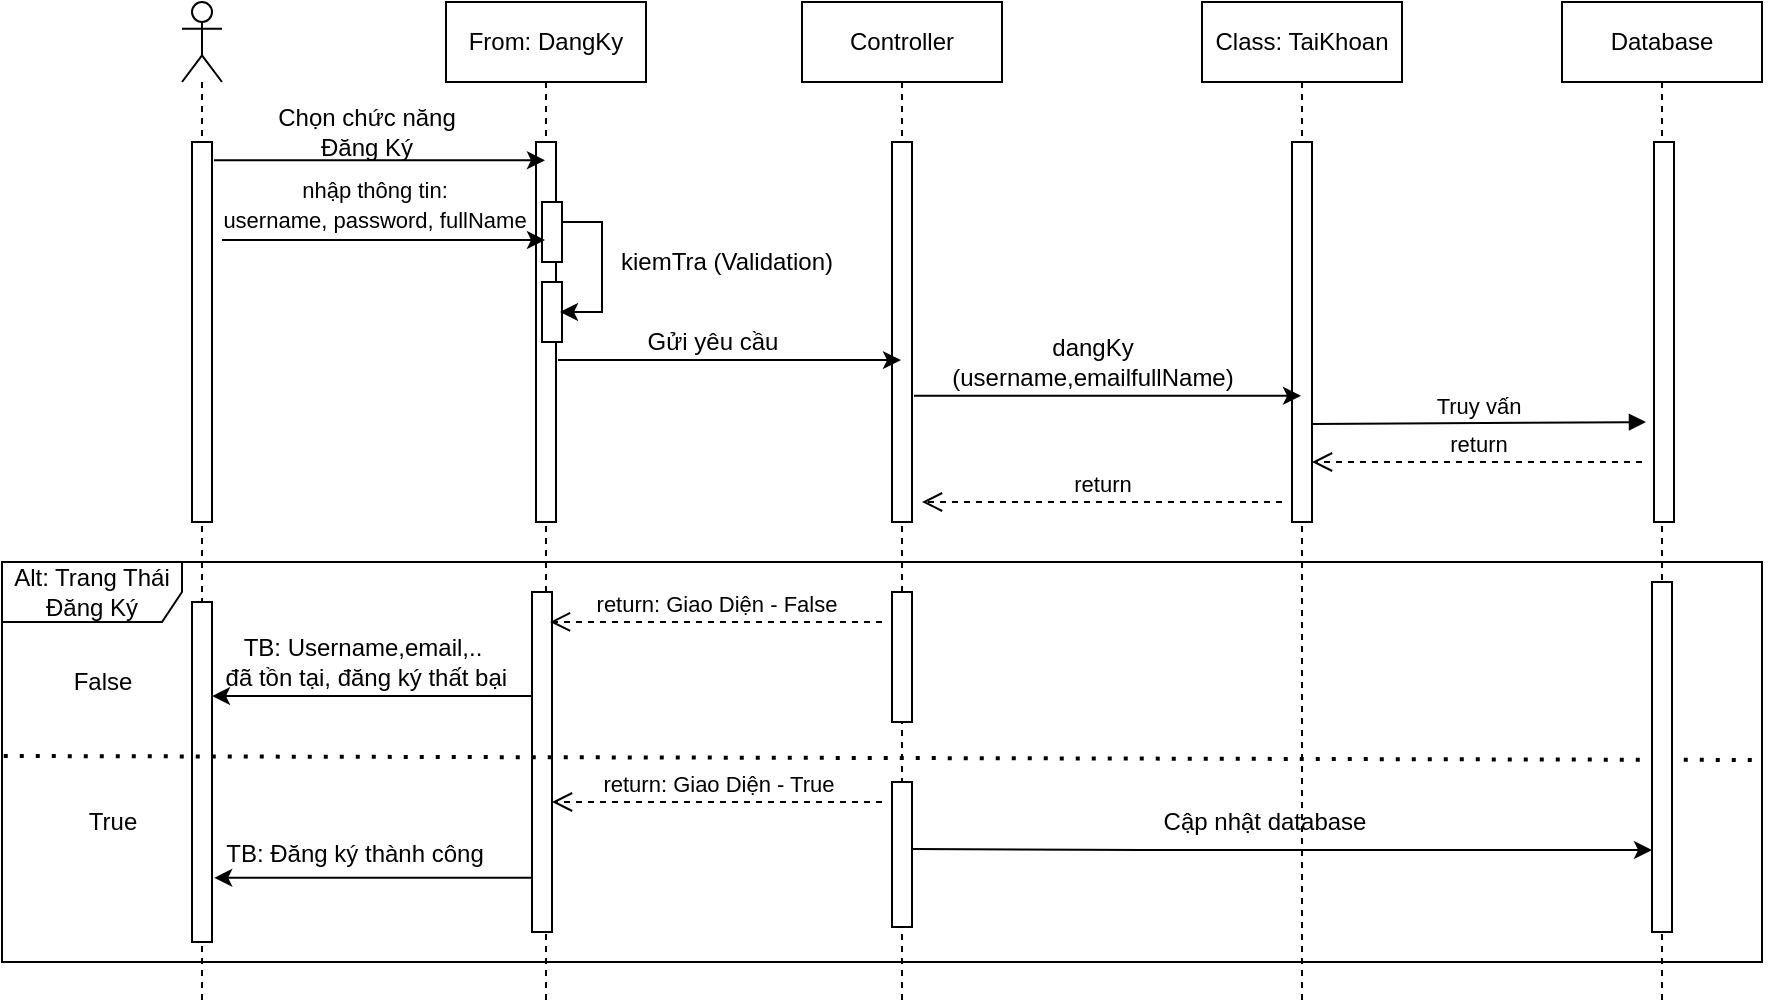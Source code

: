 <mxfile version="15.9.4" type="device"><diagram id="kgpKYQtTHZ0yAKxKKP6v" name="Page-1"><mxGraphModel dx="1332" dy="-1531" grid="1" gridSize="10" guides="1" tooltips="1" connect="1" arrows="1" fold="1" page="1" pageScale="1" pageWidth="850" pageHeight="1100" math="0" shadow="0"><root><mxCell id="0"/><mxCell id="1" parent="0"/><mxCell id="Usw5_Y8Wsft273yyegUZ-1" value="" style="shape=umlLifeline;participant=umlActor;perimeter=lifelinePerimeter;whiteSpace=wrap;html=1;container=1;collapsible=0;recursiveResize=0;verticalAlign=top;spacingTop=36;outlineConnect=0;" vertex="1" parent="1"><mxGeometry x="320" y="2310" width="20" height="500" as="geometry"/></mxCell><mxCell id="Usw5_Y8Wsft273yyegUZ-2" value="" style="html=1;points=[];perimeter=orthogonalPerimeter;" vertex="1" parent="Usw5_Y8Wsft273yyegUZ-1"><mxGeometry x="5" y="70" width="10" height="190" as="geometry"/></mxCell><mxCell id="Usw5_Y8Wsft273yyegUZ-3" value="From: DangKy" style="shape=umlLifeline;perimeter=lifelinePerimeter;whiteSpace=wrap;html=1;container=1;collapsible=0;recursiveResize=0;outlineConnect=0;" vertex="1" parent="1"><mxGeometry x="452" y="2310" width="100" height="500" as="geometry"/></mxCell><mxCell id="Usw5_Y8Wsft273yyegUZ-4" value="" style="html=1;points=[];perimeter=orthogonalPerimeter;" vertex="1" parent="Usw5_Y8Wsft273yyegUZ-3"><mxGeometry x="45" y="70" width="10" height="190" as="geometry"/></mxCell><mxCell id="Usw5_Y8Wsft273yyegUZ-5" value="" style="html=1;points=[];perimeter=orthogonalPerimeter;" vertex="1" parent="Usw5_Y8Wsft273yyegUZ-3"><mxGeometry x="48" y="100" width="10" height="30" as="geometry"/></mxCell><mxCell id="Usw5_Y8Wsft273yyegUZ-6" value="Controller" style="shape=umlLifeline;perimeter=lifelinePerimeter;whiteSpace=wrap;html=1;container=1;collapsible=0;recursiveResize=0;outlineConnect=0;" vertex="1" parent="1"><mxGeometry x="630" y="2310" width="100" height="500" as="geometry"/></mxCell><mxCell id="Usw5_Y8Wsft273yyegUZ-7" value="" style="html=1;points=[];perimeter=orthogonalPerimeter;" vertex="1" parent="Usw5_Y8Wsft273yyegUZ-6"><mxGeometry x="45" y="70" width="10" height="190" as="geometry"/></mxCell><mxCell id="Usw5_Y8Wsft273yyegUZ-8" value="Class: TaiKhoan" style="shape=umlLifeline;perimeter=lifelinePerimeter;whiteSpace=wrap;html=1;container=1;collapsible=0;recursiveResize=0;outlineConnect=0;" vertex="1" parent="1"><mxGeometry x="830" y="2310" width="100" height="500" as="geometry"/></mxCell><mxCell id="Usw5_Y8Wsft273yyegUZ-9" value="" style="html=1;points=[];perimeter=orthogonalPerimeter;" vertex="1" parent="Usw5_Y8Wsft273yyegUZ-8"><mxGeometry x="45" y="70" width="10" height="190" as="geometry"/></mxCell><mxCell id="Usw5_Y8Wsft273yyegUZ-10" value="Database" style="shape=umlLifeline;perimeter=lifelinePerimeter;whiteSpace=wrap;html=1;container=1;collapsible=0;recursiveResize=0;outlineConnect=0;" vertex="1" parent="1"><mxGeometry x="1010" y="2310" width="100" height="500" as="geometry"/></mxCell><mxCell id="Usw5_Y8Wsft273yyegUZ-11" value="" style="html=1;points=[];perimeter=orthogonalPerimeter;" vertex="1" parent="Usw5_Y8Wsft273yyegUZ-10"><mxGeometry x="46" y="70" width="10" height="190" as="geometry"/></mxCell><mxCell id="Usw5_Y8Wsft273yyegUZ-12" style="edgeStyle=none;rounded=0;orthogonalLoop=1;jettySize=auto;html=1;exitX=1.1;exitY=0.048;exitDx=0;exitDy=0;exitPerimeter=0;" edge="1" parent="1" source="Usw5_Y8Wsft273yyegUZ-2" target="Usw5_Y8Wsft273yyegUZ-3"><mxGeometry relative="1" as="geometry"/></mxCell><mxCell id="Usw5_Y8Wsft273yyegUZ-13" value="Chọn chức năng&lt;br&gt;Đăng Ký" style="text;html=1;align=center;verticalAlign=middle;resizable=0;points=[];autosize=1;" vertex="1" parent="1"><mxGeometry x="362" y="2360" width="100" height="30" as="geometry"/></mxCell><mxCell id="Usw5_Y8Wsft273yyegUZ-14" style="edgeStyle=none;rounded=0;orthogonalLoop=1;jettySize=auto;html=1;" edge="1" parent="1"><mxGeometry relative="1" as="geometry"><mxPoint x="340" y="2429" as="sourcePoint"/><mxPoint x="501.5" y="2429" as="targetPoint"/></mxGeometry></mxCell><mxCell id="Usw5_Y8Wsft273yyegUZ-15" value="&lt;font style=&quot;font-size: 11px&quot;&gt;nhập thông tin:&lt;br&gt;username, password, fullName&lt;/font&gt;" style="text;html=1;align=center;verticalAlign=middle;resizable=0;points=[];autosize=1;" vertex="1" parent="1"><mxGeometry x="331" y="2396" width="170" height="30" as="geometry"/></mxCell><mxCell id="Usw5_Y8Wsft273yyegUZ-16" value="" style="html=1;points=[];perimeter=orthogonalPerimeter;" vertex="1" parent="1"><mxGeometry x="500" y="2450" width="10" height="30" as="geometry"/></mxCell><mxCell id="Usw5_Y8Wsft273yyegUZ-17" value="kiemTra (Validation)" style="text;html=1;align=center;verticalAlign=middle;resizable=0;points=[];autosize=1;" vertex="1" parent="1"><mxGeometry x="532.24" y="2430" width="120" height="20" as="geometry"/></mxCell><mxCell id="Usw5_Y8Wsft273yyegUZ-18" style="edgeStyle=none;rounded=0;orthogonalLoop=1;jettySize=auto;html=1;" edge="1" parent="1" source="Usw5_Y8Wsft273yyegUZ-5"><mxGeometry relative="1" as="geometry"><mxPoint x="509.0" y="2465" as="targetPoint"/><Array as="points"><mxPoint x="530" y="2420"/><mxPoint x="530" y="2465"/></Array></mxGeometry></mxCell><mxCell id="Usw5_Y8Wsft273yyegUZ-19" style="edgeStyle=none;rounded=0;orthogonalLoop=1;jettySize=auto;html=1;exitX=1.1;exitY=0.574;exitDx=0;exitDy=0;exitPerimeter=0;" edge="1" parent="1" source="Usw5_Y8Wsft273yyegUZ-4" target="Usw5_Y8Wsft273yyegUZ-6"><mxGeometry relative="1" as="geometry"/></mxCell><mxCell id="Usw5_Y8Wsft273yyegUZ-20" value="Gửi yêu cầu" style="text;html=1;align=center;verticalAlign=middle;resizable=0;points=[];autosize=1;" vertex="1" parent="1"><mxGeometry x="545" y="2470" width="80" height="20" as="geometry"/></mxCell><mxCell id="Usw5_Y8Wsft273yyegUZ-21" style="edgeStyle=none;rounded=0;orthogonalLoop=1;jettySize=auto;html=1;exitX=1.1;exitY=0.668;exitDx=0;exitDy=0;exitPerimeter=0;" edge="1" parent="1" source="Usw5_Y8Wsft273yyegUZ-7" target="Usw5_Y8Wsft273yyegUZ-8"><mxGeometry relative="1" as="geometry"/></mxCell><mxCell id="Usw5_Y8Wsft273yyegUZ-22" value="dangKy&lt;br&gt;(username,emailfullName)" style="text;html=1;align=center;verticalAlign=middle;resizable=0;points=[];autosize=1;" vertex="1" parent="1"><mxGeometry x="695" y="2475" width="160" height="30" as="geometry"/></mxCell><mxCell id="Usw5_Y8Wsft273yyegUZ-23" value="return" style="html=1;verticalAlign=bottom;endArrow=open;dashed=1;endSize=8;" edge="1" parent="1" target="Usw5_Y8Wsft273yyegUZ-9"><mxGeometry relative="1" as="geometry"><mxPoint x="986" y="2581" as="targetPoint"/><mxPoint x="1050" y="2540" as="sourcePoint"/></mxGeometry></mxCell><mxCell id="Usw5_Y8Wsft273yyegUZ-24" value="Truy vấn" style="html=1;verticalAlign=bottom;endArrow=block;entryX=-0.4;entryY=0.737;entryDx=0;entryDy=0;entryPerimeter=0;exitX=1;exitY=0.742;exitDx=0;exitDy=0;exitPerimeter=0;" edge="1" parent="1" source="Usw5_Y8Wsft273yyegUZ-9" target="Usw5_Y8Wsft273yyegUZ-11"><mxGeometry relative="1" as="geometry"><mxPoint x="986" y="2505" as="sourcePoint"/></mxGeometry></mxCell><mxCell id="Usw5_Y8Wsft273yyegUZ-25" value="return" style="html=1;verticalAlign=bottom;endArrow=open;dashed=1;endSize=8;" edge="1" parent="1"><mxGeometry relative="1" as="geometry"><mxPoint x="870" y="2560" as="sourcePoint"/><mxPoint x="690" y="2560" as="targetPoint"/></mxGeometry></mxCell><mxCell id="Usw5_Y8Wsft273yyegUZ-26" value="Alt: Trang Thái Đăng Ký" style="shape=umlFrame;whiteSpace=wrap;html=1;width=90;height=30;" vertex="1" parent="1"><mxGeometry x="230" y="2590" width="880" height="200" as="geometry"/></mxCell><mxCell id="Usw5_Y8Wsft273yyegUZ-27" value="" style="html=1;points=[];perimeter=orthogonalPerimeter;" vertex="1" parent="1"><mxGeometry x="325" y="2610" width="10" height="170" as="geometry"/></mxCell><mxCell id="Usw5_Y8Wsft273yyegUZ-28" style="edgeStyle=none;rounded=0;orthogonalLoop=1;jettySize=auto;html=1;exitX=0.2;exitY=0.306;exitDx=0;exitDy=0;exitPerimeter=0;" edge="1" parent="1" source="Usw5_Y8Wsft273yyegUZ-30" target="Usw5_Y8Wsft273yyegUZ-27"><mxGeometry relative="1" as="geometry"/></mxCell><mxCell id="Usw5_Y8Wsft273yyegUZ-29" style="edgeStyle=none;rounded=0;orthogonalLoop=1;jettySize=auto;html=1;entryX=1;entryY=0.747;entryDx=0;entryDy=0;entryPerimeter=0;" edge="1" parent="1"><mxGeometry relative="1" as="geometry"><mxPoint x="496.1" y="2747.91" as="sourcePoint"/><mxPoint x="336.1" y="2747.91" as="targetPoint"/></mxGeometry></mxCell><mxCell id="Usw5_Y8Wsft273yyegUZ-30" value="" style="html=1;points=[];perimeter=orthogonalPerimeter;" vertex="1" parent="1"><mxGeometry x="495" y="2605" width="10" height="170" as="geometry"/></mxCell><mxCell id="Usw5_Y8Wsft273yyegUZ-31" style="edgeStyle=none;rounded=0;orthogonalLoop=1;jettySize=auto;html=1;exitX=1.041;exitY=0.642;exitDx=0;exitDy=0;exitPerimeter=0;" edge="1" parent="1"><mxGeometry relative="1" as="geometry"><mxPoint x="685.41" y="2733.545" as="sourcePoint"/><mxPoint x="1055" y="2734.0" as="targetPoint"/><Array as="points"><mxPoint x="800" y="2734"/></Array></mxGeometry></mxCell><mxCell id="Usw5_Y8Wsft273yyegUZ-32" value="" style="html=1;points=[];perimeter=orthogonalPerimeter;" vertex="1" parent="1"><mxGeometry x="675" y="2605" width="10" height="65" as="geometry"/></mxCell><mxCell id="Usw5_Y8Wsft273yyegUZ-33" value="return: Giao Diện - False" style="html=1;verticalAlign=bottom;endArrow=open;dashed=1;endSize=8;entryX=0.9;entryY=0.088;entryDx=0;entryDy=0;entryPerimeter=0;" edge="1" parent="1" target="Usw5_Y8Wsft273yyegUZ-30"><mxGeometry relative="1" as="geometry"><mxPoint x="670" y="2620" as="sourcePoint"/><mxPoint x="590" y="2620" as="targetPoint"/></mxGeometry></mxCell><mxCell id="Usw5_Y8Wsft273yyegUZ-34" value="" style="endArrow=none;dashed=1;html=1;dashPattern=1 3;strokeWidth=2;exitX=0.001;exitY=0.485;exitDx=0;exitDy=0;exitPerimeter=0;entryX=1.001;entryY=0.495;entryDx=0;entryDy=0;entryPerimeter=0;" edge="1" parent="1" source="Usw5_Y8Wsft273yyegUZ-26" target="Usw5_Y8Wsft273yyegUZ-26"><mxGeometry width="50" height="50" relative="1" as="geometry"><mxPoint x="250" y="2710" as="sourcePoint"/><mxPoint x="300" y="2660" as="targetPoint"/></mxGeometry></mxCell><mxCell id="Usw5_Y8Wsft273yyegUZ-35" value="False" style="text;html=1;align=center;verticalAlign=middle;resizable=0;points=[];autosize=1;" vertex="1" parent="1"><mxGeometry x="260" y="2640" width="40" height="20" as="geometry"/></mxCell><mxCell id="Usw5_Y8Wsft273yyegUZ-36" value="True" style="text;html=1;align=center;verticalAlign=middle;resizable=0;points=[];autosize=1;" vertex="1" parent="1"><mxGeometry x="265" y="2710" width="40" height="20" as="geometry"/></mxCell><mxCell id="Usw5_Y8Wsft273yyegUZ-37" value="TB: Username,email,..&lt;br&gt;&amp;nbsp;đã tồn tại, đăng ký thất bại" style="text;html=1;align=center;verticalAlign=middle;resizable=0;points=[];autosize=1;" vertex="1" parent="1"><mxGeometry x="330" y="2625" width="160" height="30" as="geometry"/></mxCell><mxCell id="Usw5_Y8Wsft273yyegUZ-38" value="return: Giao Diện - True" style="html=1;verticalAlign=bottom;endArrow=open;dashed=1;endSize=8;" edge="1" parent="1" target="Usw5_Y8Wsft273yyegUZ-30"><mxGeometry relative="1" as="geometry"><mxPoint x="670" y="2710" as="sourcePoint"/><mxPoint x="590" y="2710" as="targetPoint"/></mxGeometry></mxCell><mxCell id="Usw5_Y8Wsft273yyegUZ-39" value="TB: Đăng ký thành công" style="text;html=1;align=center;verticalAlign=middle;resizable=0;points=[];autosize=1;" vertex="1" parent="1"><mxGeometry x="336.1" y="2725.92" width="140" height="20" as="geometry"/></mxCell><mxCell id="Usw5_Y8Wsft273yyegUZ-40" value="" style="html=1;points=[];perimeter=orthogonalPerimeter;" vertex="1" parent="1"><mxGeometry x="1055" y="2600" width="10" height="175" as="geometry"/></mxCell><mxCell id="Usw5_Y8Wsft273yyegUZ-41" value="Cập nhật database" style="text;html=1;align=center;verticalAlign=middle;resizable=0;points=[];autosize=1;" vertex="1" parent="1"><mxGeometry x="801.12" y="2710" width="120" height="20" as="geometry"/></mxCell><mxCell id="Usw5_Y8Wsft273yyegUZ-42" value="" style="html=1;points=[];perimeter=orthogonalPerimeter;" vertex="1" parent="1"><mxGeometry x="675" y="2700" width="10" height="72.5" as="geometry"/></mxCell></root></mxGraphModel></diagram></mxfile>